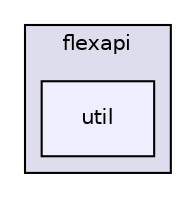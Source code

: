 digraph "flexapi/util" {
  compound=true
  node [ fontsize="10", fontname="Helvetica"];
  edge [ labelfontsize="10", labelfontname="Helvetica"];
  subgraph clusterdir_1b71947cc889af86b0fe3437fc04a964 {
    graph [ bgcolor="#ddddee", pencolor="black", label="flexapi" fontname="Helvetica", fontsize="10", URL="dir_1b71947cc889af86b0fe3437fc04a964.html"]
  dir_64fb15791728cccccce889a49c3a7b37 [shape=box, label="util", style="filled", fillcolor="#eeeeff", pencolor="black", URL="dir_64fb15791728cccccce889a49c3a7b37.html"];
  }
}
